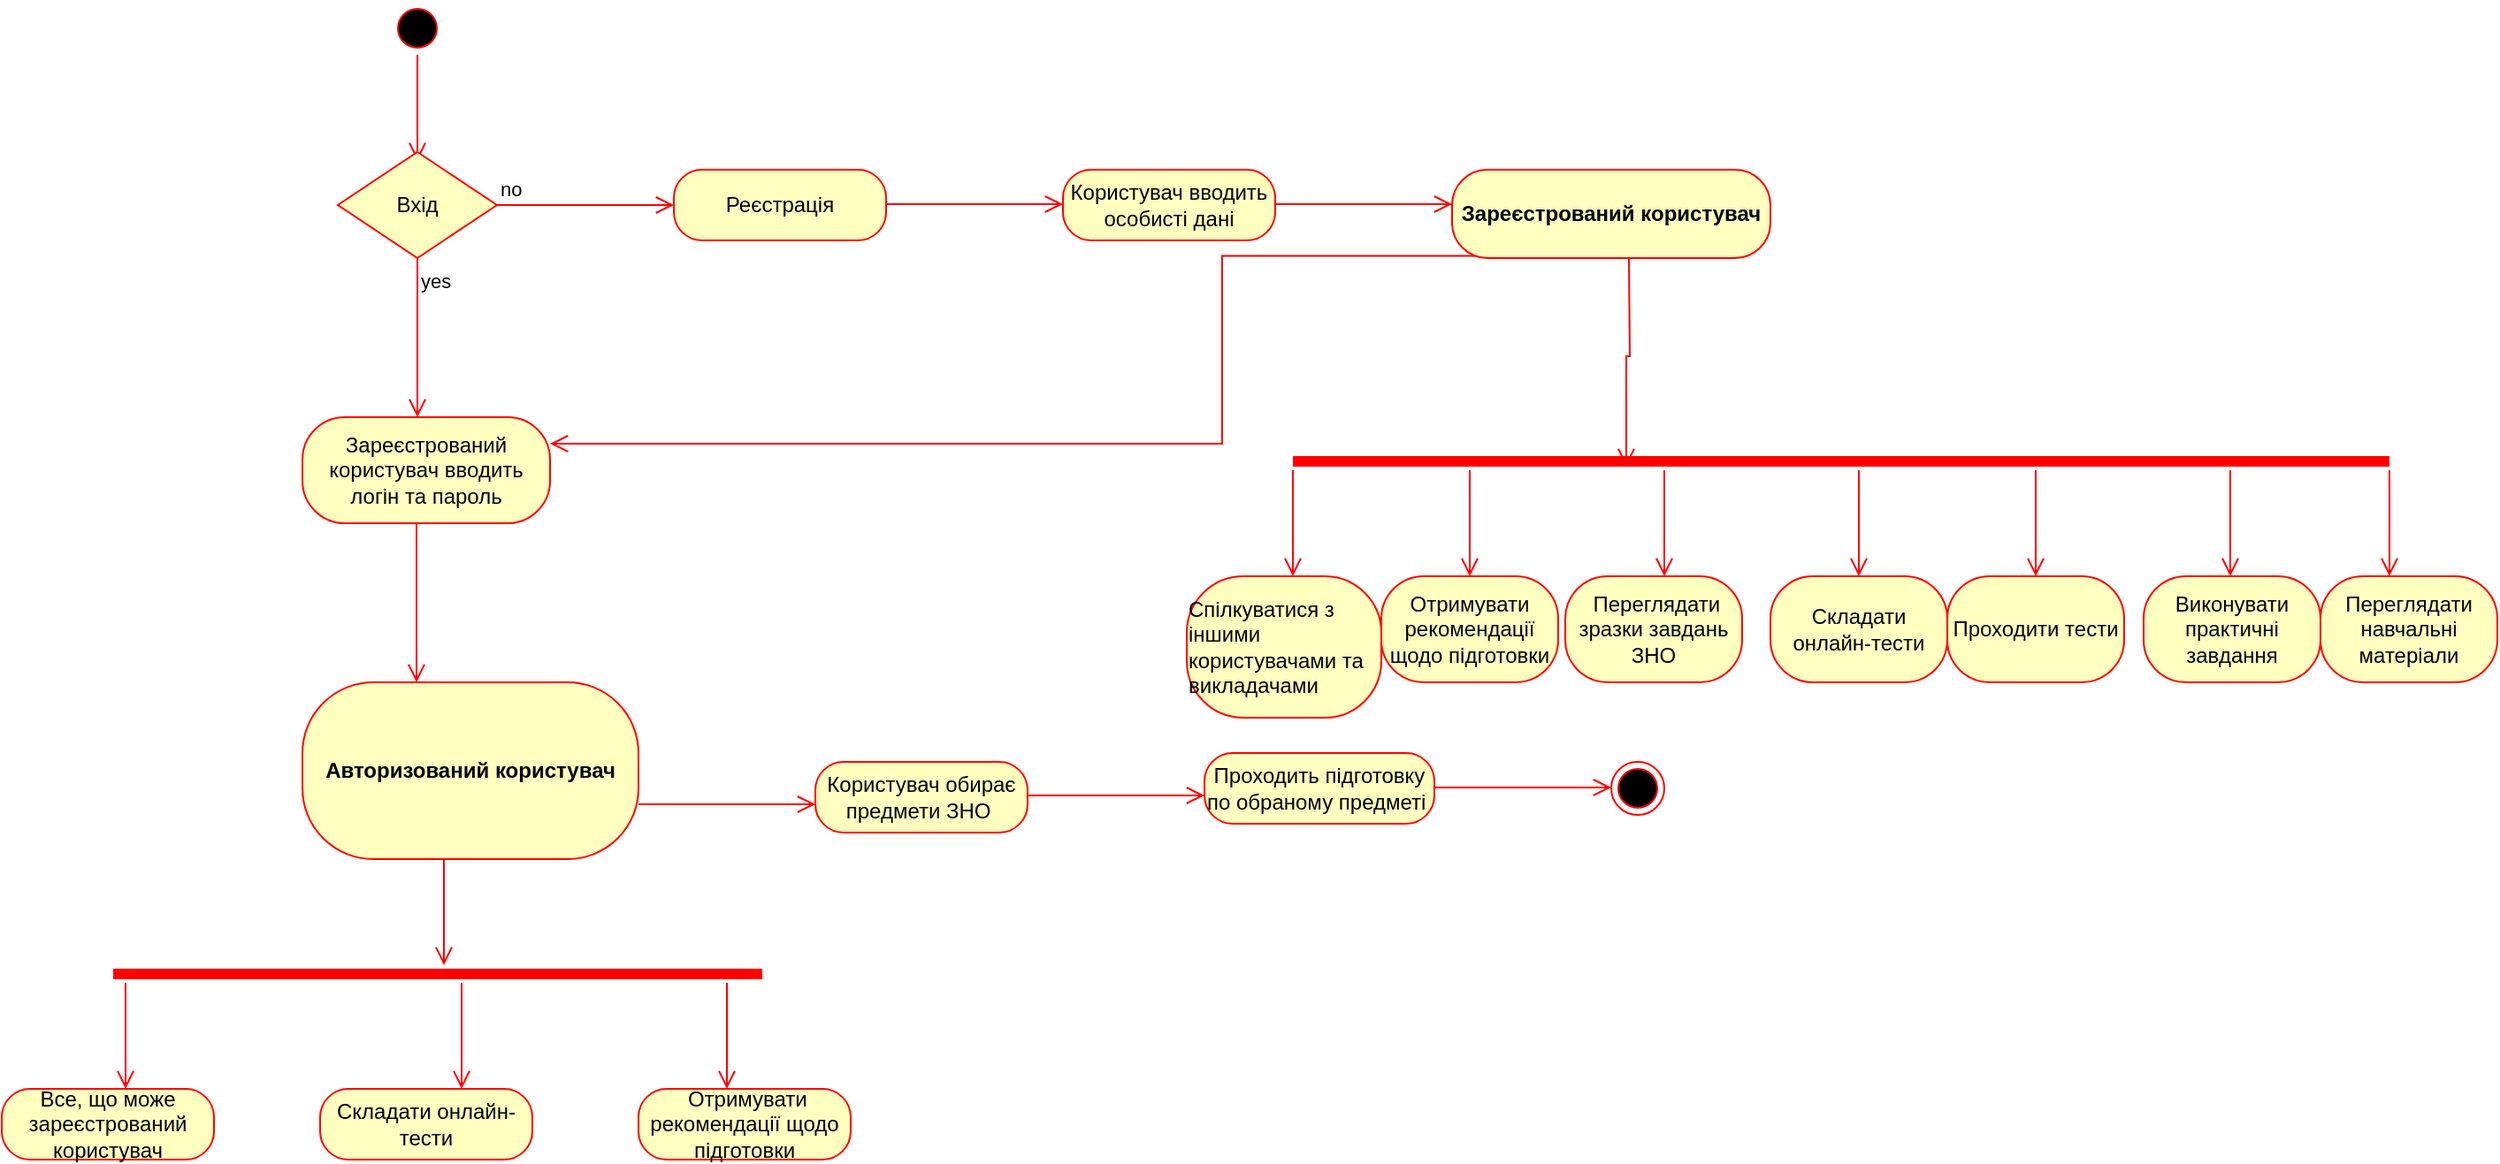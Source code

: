 <mxfile version="24.2.5" type="device">
  <diagram name="Сторінка-1" id="VIrIAwPT-v28b1C7CwVx">
    <mxGraphModel dx="2977" dy="1048" grid="1" gridSize="10" guides="1" tooltips="1" connect="1" arrows="1" fold="1" page="1" pageScale="1" pageWidth="827" pageHeight="1169" math="0" shadow="0">
      <root>
        <mxCell id="0" />
        <mxCell id="1" parent="0" />
        <mxCell id="B6dSMINSPnvhznZ4llh3-1" value="" style="ellipse;html=1;shape=startState;fillColor=#000000;strokeColor=#ff0000;" parent="1" vertex="1">
          <mxGeometry x="-350" y="105" width="30" height="30" as="geometry" />
        </mxCell>
        <mxCell id="B6dSMINSPnvhznZ4llh3-2" value="" style="edgeStyle=orthogonalEdgeStyle;html=1;verticalAlign=bottom;endArrow=open;endSize=8;strokeColor=#ff0000;rounded=0;" parent="1" source="B6dSMINSPnvhznZ4llh3-1" edge="1">
          <mxGeometry relative="1" as="geometry">
            <mxPoint x="-335" y="195" as="targetPoint" />
          </mxGeometry>
        </mxCell>
        <mxCell id="B6dSMINSPnvhznZ4llh3-39" value="Реєстрація" style="rounded=1;whiteSpace=wrap;html=1;arcSize=40;fontColor=#000000;fillColor=#ffffc0;strokeColor=#ff0000;" parent="1" vertex="1">
          <mxGeometry x="-190" y="200" width="120" height="40" as="geometry" />
        </mxCell>
        <mxCell id="B6dSMINSPnvhznZ4llh3-43" value="Зареєстрований користувач вводить логін та пароль" style="rounded=1;whiteSpace=wrap;html=1;arcSize=40;fontColor=#000000;fillColor=#ffffc0;strokeColor=#ff0000;" parent="1" vertex="1">
          <mxGeometry x="-400" y="340" width="140" height="60" as="geometry" />
        </mxCell>
        <mxCell id="B6dSMINSPnvhznZ4llh3-45" value="Користувач вводить особисті дані" style="rounded=1;whiteSpace=wrap;html=1;arcSize=40;fontColor=#000000;fillColor=#ffffc0;strokeColor=#ff0000;" parent="1" vertex="1">
          <mxGeometry x="30" y="200" width="120" height="40" as="geometry" />
        </mxCell>
        <mxCell id="B6dSMINSPnvhznZ4llh3-52" value="Вхід" style="rhombus;whiteSpace=wrap;html=1;fontColor=#000000;fillColor=#ffffc0;strokeColor=#ff0000;" parent="1" vertex="1">
          <mxGeometry x="-380" y="190" width="90" height="60" as="geometry" />
        </mxCell>
        <mxCell id="B6dSMINSPnvhznZ4llh3-53" value="no" style="edgeStyle=orthogonalEdgeStyle;html=1;align=left;verticalAlign=bottom;endArrow=open;endSize=8;strokeColor=#ff0000;rounded=0;" parent="1" source="B6dSMINSPnvhznZ4llh3-52" edge="1">
          <mxGeometry x="-1" relative="1" as="geometry">
            <mxPoint x="-190" y="220" as="targetPoint" />
          </mxGeometry>
        </mxCell>
        <mxCell id="B6dSMINSPnvhznZ4llh3-54" value="yes" style="edgeStyle=orthogonalEdgeStyle;html=1;align=left;verticalAlign=top;endArrow=open;endSize=8;strokeColor=#ff0000;rounded=0;" parent="1" source="B6dSMINSPnvhznZ4llh3-52" edge="1">
          <mxGeometry x="-1" relative="1" as="geometry">
            <mxPoint x="-335" y="340" as="targetPoint" />
          </mxGeometry>
        </mxCell>
        <mxCell id="B6dSMINSPnvhznZ4llh3-56" value="" style="edgeStyle=orthogonalEdgeStyle;html=1;align=left;verticalAlign=bottom;endArrow=open;endSize=8;strokeColor=#ff0000;rounded=0;" parent="1" edge="1">
          <mxGeometry x="-1" relative="1" as="geometry">
            <mxPoint x="30" y="219.5" as="targetPoint" />
            <mxPoint x="-70" y="219.5" as="sourcePoint" />
          </mxGeometry>
        </mxCell>
        <mxCell id="B6dSMINSPnvhznZ4llh3-63" value="" style="edgeStyle=orthogonalEdgeStyle;html=1;align=left;verticalAlign=bottom;endArrow=open;endSize=8;strokeColor=#ff0000;rounded=0;" parent="1" edge="1">
          <mxGeometry x="-1" relative="1" as="geometry">
            <mxPoint x="250" y="219.5" as="targetPoint" />
            <mxPoint x="150" y="219.5" as="sourcePoint" />
          </mxGeometry>
        </mxCell>
        <mxCell id="B6dSMINSPnvhznZ4llh3-64" value="" style="edgeStyle=orthogonalEdgeStyle;html=1;align=left;verticalAlign=top;endArrow=open;endSize=8;strokeColor=#ff0000;rounded=0;" parent="1" edge="1">
          <mxGeometry x="-1" relative="1" as="geometry">
            <mxPoint x="-335.5" y="490" as="targetPoint" />
            <mxPoint x="-335.5" y="400" as="sourcePoint" />
          </mxGeometry>
        </mxCell>
        <mxCell id="B6dSMINSPnvhznZ4llh3-65" value="Користувач обирає предмети ЗНО&amp;nbsp;" style="rounded=1;whiteSpace=wrap;html=1;arcSize=40;fontColor=#000000;fillColor=#ffffc0;strokeColor=#ff0000;" parent="1" vertex="1">
          <mxGeometry x="-110" y="535" width="120" height="40" as="geometry" />
        </mxCell>
        <mxCell id="B6dSMINSPnvhznZ4llh3-67" value="" style="edgeStyle=orthogonalEdgeStyle;html=1;align=left;verticalAlign=bottom;endArrow=open;endSize=8;strokeColor=#ff0000;rounded=0;" parent="1" edge="1">
          <mxGeometry x="-1" relative="1" as="geometry">
            <mxPoint x="-110" y="559" as="targetPoint" />
            <mxPoint x="-210" y="559" as="sourcePoint" />
          </mxGeometry>
        </mxCell>
        <mxCell id="B6dSMINSPnvhznZ4llh3-68" value="Проходить підготовку по обраному предметі&amp;nbsp;" style="rounded=1;whiteSpace=wrap;html=1;arcSize=40;fontColor=#000000;fillColor=#ffffc0;strokeColor=#ff0000;" parent="1" vertex="1">
          <mxGeometry x="110" y="530" width="130" height="40" as="geometry" />
        </mxCell>
        <mxCell id="B6dSMINSPnvhznZ4llh3-69" value="" style="edgeStyle=orthogonalEdgeStyle;html=1;align=left;verticalAlign=bottom;endArrow=open;endSize=8;strokeColor=#ff0000;rounded=0;" parent="1" edge="1">
          <mxGeometry x="-1" relative="1" as="geometry">
            <mxPoint x="110" y="554" as="targetPoint" />
            <mxPoint x="10" y="554" as="sourcePoint" />
          </mxGeometry>
        </mxCell>
        <mxCell id="B6dSMINSPnvhznZ4llh3-70" value="" style="ellipse;html=1;shape=endState;fillColor=#000000;strokeColor=#ff0000;" parent="1" vertex="1">
          <mxGeometry x="340" y="535" width="30" height="30" as="geometry" />
        </mxCell>
        <mxCell id="B6dSMINSPnvhznZ4llh3-71" value="" style="edgeStyle=orthogonalEdgeStyle;html=1;align=left;verticalAlign=bottom;endArrow=open;endSize=8;strokeColor=#ff0000;rounded=0;" parent="1" edge="1">
          <mxGeometry x="-1" relative="1" as="geometry">
            <mxPoint x="340" y="549.5" as="targetPoint" />
            <mxPoint x="240" y="549.5" as="sourcePoint" />
          </mxGeometry>
        </mxCell>
        <mxCell id="B6dSMINSPnvhznZ4llh3-73" value="" style="edgeStyle=orthogonalEdgeStyle;html=1;align=left;verticalAlign=bottom;endArrow=open;endSize=8;strokeColor=#ff0000;rounded=0;exitX=0.09;exitY=0.976;exitDx=0;exitDy=0;exitPerimeter=0;entryX=1;entryY=0.25;entryDx=0;entryDy=0;" parent="1" source="7osqbGKcDCvo8PFuHx_m-26" target="B6dSMINSPnvhznZ4llh3-43" edge="1">
          <mxGeometry x="-1" relative="1" as="geometry">
            <mxPoint x="30" y="390" as="targetPoint" />
            <mxPoint x="248.56" y="323.96" as="sourcePoint" />
            <Array as="points">
              <mxPoint x="120" y="249" />
              <mxPoint x="120" y="355" />
            </Array>
          </mxGeometry>
        </mxCell>
        <mxCell id="7osqbGKcDCvo8PFuHx_m-6" value="" style="shape=line;html=1;strokeWidth=6;strokeColor=#ff0000;" vertex="1" parent="1">
          <mxGeometry x="160" y="360" width="620" height="10" as="geometry" />
        </mxCell>
        <mxCell id="7osqbGKcDCvo8PFuHx_m-8" value="" style="edgeStyle=orthogonalEdgeStyle;html=1;verticalAlign=bottom;endArrow=open;endSize=8;strokeColor=#ff0000;rounded=0;" edge="1" parent="1">
          <mxGeometry relative="1" as="geometry">
            <mxPoint x="160" y="430" as="targetPoint" />
            <mxPoint x="160" y="370" as="sourcePoint" />
          </mxGeometry>
        </mxCell>
        <mxCell id="7osqbGKcDCvo8PFuHx_m-9" value="" style="edgeStyle=orthogonalEdgeStyle;html=1;verticalAlign=bottom;endArrow=open;endSize=8;strokeColor=#ff0000;rounded=0;" edge="1" parent="1">
          <mxGeometry relative="1" as="geometry">
            <mxPoint x="780" y="430" as="targetPoint" />
            <mxPoint x="780" y="370" as="sourcePoint" />
          </mxGeometry>
        </mxCell>
        <mxCell id="7osqbGKcDCvo8PFuHx_m-10" value="" style="edgeStyle=orthogonalEdgeStyle;html=1;verticalAlign=bottom;endArrow=open;endSize=8;strokeColor=#ff0000;rounded=0;" edge="1" parent="1">
          <mxGeometry relative="1" as="geometry">
            <mxPoint x="260" y="430" as="targetPoint" />
            <mxPoint x="260" y="370" as="sourcePoint" />
          </mxGeometry>
        </mxCell>
        <mxCell id="7osqbGKcDCvo8PFuHx_m-11" value="" style="edgeStyle=orthogonalEdgeStyle;html=1;verticalAlign=bottom;endArrow=open;endSize=8;strokeColor=#ff0000;rounded=0;" edge="1" parent="1">
          <mxGeometry relative="1" as="geometry">
            <mxPoint x="370" y="430" as="targetPoint" />
            <mxPoint x="370" y="370" as="sourcePoint" />
          </mxGeometry>
        </mxCell>
        <mxCell id="7osqbGKcDCvo8PFuHx_m-12" value="" style="edgeStyle=orthogonalEdgeStyle;html=1;verticalAlign=bottom;endArrow=open;endSize=8;strokeColor=#ff0000;rounded=0;" edge="1" parent="1">
          <mxGeometry relative="1" as="geometry">
            <mxPoint x="480" y="430" as="targetPoint" />
            <mxPoint x="480" y="370" as="sourcePoint" />
          </mxGeometry>
        </mxCell>
        <mxCell id="7osqbGKcDCvo8PFuHx_m-13" value="" style="edgeStyle=orthogonalEdgeStyle;html=1;verticalAlign=bottom;endArrow=open;endSize=8;strokeColor=#ff0000;rounded=0;" edge="1" parent="1">
          <mxGeometry relative="1" as="geometry">
            <mxPoint x="580" y="430" as="targetPoint" />
            <mxPoint x="580" y="370" as="sourcePoint" />
          </mxGeometry>
        </mxCell>
        <mxCell id="7osqbGKcDCvo8PFuHx_m-14" value="" style="edgeStyle=orthogonalEdgeStyle;html=1;verticalAlign=bottom;endArrow=open;endSize=8;strokeColor=#ff0000;rounded=0;" edge="1" parent="1">
          <mxGeometry relative="1" as="geometry">
            <mxPoint x="690" y="430" as="targetPoint" />
            <mxPoint x="690" y="370" as="sourcePoint" />
          </mxGeometry>
        </mxCell>
        <mxCell id="7osqbGKcDCvo8PFuHx_m-15" value="&lt;div&gt;&lt;div style=&quot;text-align: left;&quot;&gt;&lt;span style=&quot;background-color: initial;&quot;&gt;Спілкуватися з іншими користувачами та викладачами&lt;/span&gt;&lt;/div&gt;&lt;/div&gt;" style="rounded=1;whiteSpace=wrap;html=1;arcSize=40;fontColor=#000000;fillColor=#ffffc0;strokeColor=#ff0000;" vertex="1" parent="1">
          <mxGeometry x="100" y="430" width="110" height="80" as="geometry" />
        </mxCell>
        <mxCell id="7osqbGKcDCvo8PFuHx_m-17" value="&lt;span style=&quot;text-align: left;&quot;&gt;Переглядати навчальні матеріали&lt;/span&gt;" style="rounded=1;whiteSpace=wrap;html=1;arcSize=40;fontColor=#000000;fillColor=#ffffc0;strokeColor=#ff0000;" vertex="1" parent="1">
          <mxGeometry x="741" y="430" width="100" height="60" as="geometry" />
        </mxCell>
        <mxCell id="7osqbGKcDCvo8PFuHx_m-18" value="&lt;div&gt;&lt;span style=&quot;text-align: left;&quot;&gt;Виконувати практичні завдання&lt;/span&gt;&lt;span style=&quot;text-align: left;&quot;&gt;&lt;br&gt;&lt;/span&gt;&lt;/div&gt;" style="rounded=1;whiteSpace=wrap;html=1;arcSize=40;fontColor=#000000;fillColor=#ffffc0;strokeColor=#ff0000;" vertex="1" parent="1">
          <mxGeometry x="641" y="430" width="100" height="60" as="geometry" />
        </mxCell>
        <mxCell id="7osqbGKcDCvo8PFuHx_m-19" value="&lt;div&gt;&lt;span style=&quot;text-align: left;&quot;&gt;Проходити тести&lt;/span&gt;&lt;span style=&quot;text-align: left;&quot;&gt;&lt;br&gt;&lt;/span&gt;&lt;/div&gt;" style="rounded=1;whiteSpace=wrap;html=1;arcSize=40;fontColor=#000000;fillColor=#ffffc0;strokeColor=#ff0000;" vertex="1" parent="1">
          <mxGeometry x="530" y="430" width="100" height="60" as="geometry" />
        </mxCell>
        <mxCell id="7osqbGKcDCvo8PFuHx_m-21" value="&lt;div&gt;&lt;div&gt;&lt;span style=&quot;background-color: initial;&quot;&gt;Отримувати рекомендації щодо підготовки&lt;/span&gt;&lt;/div&gt;&lt;/div&gt;" style="rounded=1;whiteSpace=wrap;html=1;arcSize=40;fontColor=#000000;fillColor=#ffffc0;strokeColor=#ff0000;" vertex="1" parent="1">
          <mxGeometry x="210" y="430" width="100" height="60" as="geometry" />
        </mxCell>
        <mxCell id="7osqbGKcDCvo8PFuHx_m-23" value="&lt;div&gt;&lt;span style=&quot;text-align: left;&quot;&gt;Складати онлайн-тести&lt;/span&gt;&lt;span style=&quot;text-align: left;&quot;&gt;&lt;br&gt;&lt;/span&gt;&lt;/div&gt;" style="rounded=1;whiteSpace=wrap;html=1;arcSize=40;fontColor=#000000;fillColor=#ffffc0;strokeColor=#ff0000;" vertex="1" parent="1">
          <mxGeometry x="430" y="430" width="100" height="60" as="geometry" />
        </mxCell>
        <mxCell id="7osqbGKcDCvo8PFuHx_m-24" value="&lt;div&gt;&lt;span style=&quot;text-align: left;&quot;&gt;&amp;nbsp;Переглядати зразки завдань ЗНО&lt;/span&gt;&lt;span style=&quot;text-align: left;&quot;&gt;&lt;br&gt;&lt;/span&gt;&lt;/div&gt;" style="rounded=1;whiteSpace=wrap;html=1;arcSize=40;fontColor=#000000;fillColor=#ffffc0;strokeColor=#ff0000;" vertex="1" parent="1">
          <mxGeometry x="314" y="430" width="100" height="60" as="geometry" />
        </mxCell>
        <mxCell id="7osqbGKcDCvo8PFuHx_m-26" value="&lt;span style=&quot;text-wrap: nowrap;&quot;&gt;&lt;b&gt;Зареєстрований користувач&lt;/b&gt;&lt;/span&gt;" style="rounded=1;whiteSpace=wrap;html=1;arcSize=40;fontColor=#000000;fillColor=#ffffc0;strokeColor=#ff0000;" vertex="1" parent="1">
          <mxGeometry x="250" y="200" width="180" height="50" as="geometry" />
        </mxCell>
        <mxCell id="7osqbGKcDCvo8PFuHx_m-28" value="" style="edgeStyle=orthogonalEdgeStyle;html=1;verticalAlign=bottom;endArrow=open;endSize=8;strokeColor=#ff0000;rounded=0;entryX=0.304;entryY=0.8;entryDx=0;entryDy=0;entryPerimeter=0;" edge="1" parent="1" target="7osqbGKcDCvo8PFuHx_m-6">
          <mxGeometry relative="1" as="geometry">
            <mxPoint x="350" y="310" as="targetPoint" />
            <mxPoint x="350" y="250" as="sourcePoint" />
          </mxGeometry>
        </mxCell>
        <mxCell id="7osqbGKcDCvo8PFuHx_m-31" value="" style="shape=line;html=1;strokeWidth=6;strokeColor=#ff0000;" vertex="1" parent="1">
          <mxGeometry x="-507" y="650" width="367" height="10" as="geometry" />
        </mxCell>
        <mxCell id="7osqbGKcDCvo8PFuHx_m-34" value="" style="edgeStyle=orthogonalEdgeStyle;html=1;verticalAlign=bottom;endArrow=open;endSize=8;strokeColor=#ff0000;rounded=0;" edge="1" parent="1">
          <mxGeometry relative="1" as="geometry">
            <mxPoint x="-320" y="650" as="targetPoint" />
            <mxPoint x="-320" y="590" as="sourcePoint" />
          </mxGeometry>
        </mxCell>
        <mxCell id="7osqbGKcDCvo8PFuHx_m-38" value="" style="edgeStyle=orthogonalEdgeStyle;html=1;verticalAlign=bottom;endArrow=open;endSize=8;strokeColor=#ff0000;rounded=0;" edge="1" parent="1">
          <mxGeometry relative="1" as="geometry">
            <mxPoint x="-310" y="720" as="targetPoint" />
            <mxPoint x="-310" y="660" as="sourcePoint" />
          </mxGeometry>
        </mxCell>
        <mxCell id="7osqbGKcDCvo8PFuHx_m-39" value="" style="edgeStyle=orthogonalEdgeStyle;html=1;verticalAlign=bottom;endArrow=open;endSize=8;strokeColor=#ff0000;rounded=0;" edge="1" parent="1">
          <mxGeometry relative="1" as="geometry">
            <mxPoint x="-160" y="720" as="targetPoint" />
            <mxPoint x="-160" y="660" as="sourcePoint" />
          </mxGeometry>
        </mxCell>
        <mxCell id="7osqbGKcDCvo8PFuHx_m-40" value="" style="edgeStyle=orthogonalEdgeStyle;html=1;verticalAlign=bottom;endArrow=open;endSize=8;strokeColor=#ff0000;rounded=0;" edge="1" parent="1">
          <mxGeometry relative="1" as="geometry">
            <mxPoint x="-500" y="720" as="targetPoint" />
            <mxPoint x="-500" y="660" as="sourcePoint" />
          </mxGeometry>
        </mxCell>
        <mxCell id="7osqbGKcDCvo8PFuHx_m-41" value="&lt;span style=&quot;text-align: left;&quot;&gt;Все, що може зареєстрований користувач&lt;/span&gt;" style="rounded=1;whiteSpace=wrap;html=1;arcSize=40;fontColor=#000000;fillColor=#ffffc0;strokeColor=#ff0000;" vertex="1" parent="1">
          <mxGeometry x="-570" y="720" width="120" height="40" as="geometry" />
        </mxCell>
        <mxCell id="7osqbGKcDCvo8PFuHx_m-43" value="&lt;span style=&quot;text-align: left;&quot;&gt;&amp;nbsp;Отримувати рекомендації щодо підготовки&lt;/span&gt;" style="rounded=1;whiteSpace=wrap;html=1;arcSize=40;fontColor=#000000;fillColor=#ffffc0;strokeColor=#ff0000;" vertex="1" parent="1">
          <mxGeometry x="-210" y="720" width="120" height="40" as="geometry" />
        </mxCell>
        <mxCell id="7osqbGKcDCvo8PFuHx_m-44" value="&lt;span style=&quot;text-align: left; background-color: initial;&quot;&gt;Складати онлайн-тести&lt;/span&gt;" style="rounded=1;whiteSpace=wrap;html=1;arcSize=40;fontColor=#000000;fillColor=#ffffc0;strokeColor=#ff0000;" vertex="1" parent="1">
          <mxGeometry x="-390" y="720" width="120" height="40" as="geometry" />
        </mxCell>
        <mxCell id="7osqbGKcDCvo8PFuHx_m-47" value="&lt;span style=&quot;font-weight: 700; text-wrap: nowrap;&quot;&gt;Авторизований користувач&lt;/span&gt;" style="rounded=1;whiteSpace=wrap;html=1;arcSize=40;fontColor=#000000;fillColor=#ffffc0;strokeColor=#ff0000;" vertex="1" parent="1">
          <mxGeometry x="-400" y="490" width="190" height="100" as="geometry" />
        </mxCell>
      </root>
    </mxGraphModel>
  </diagram>
</mxfile>
